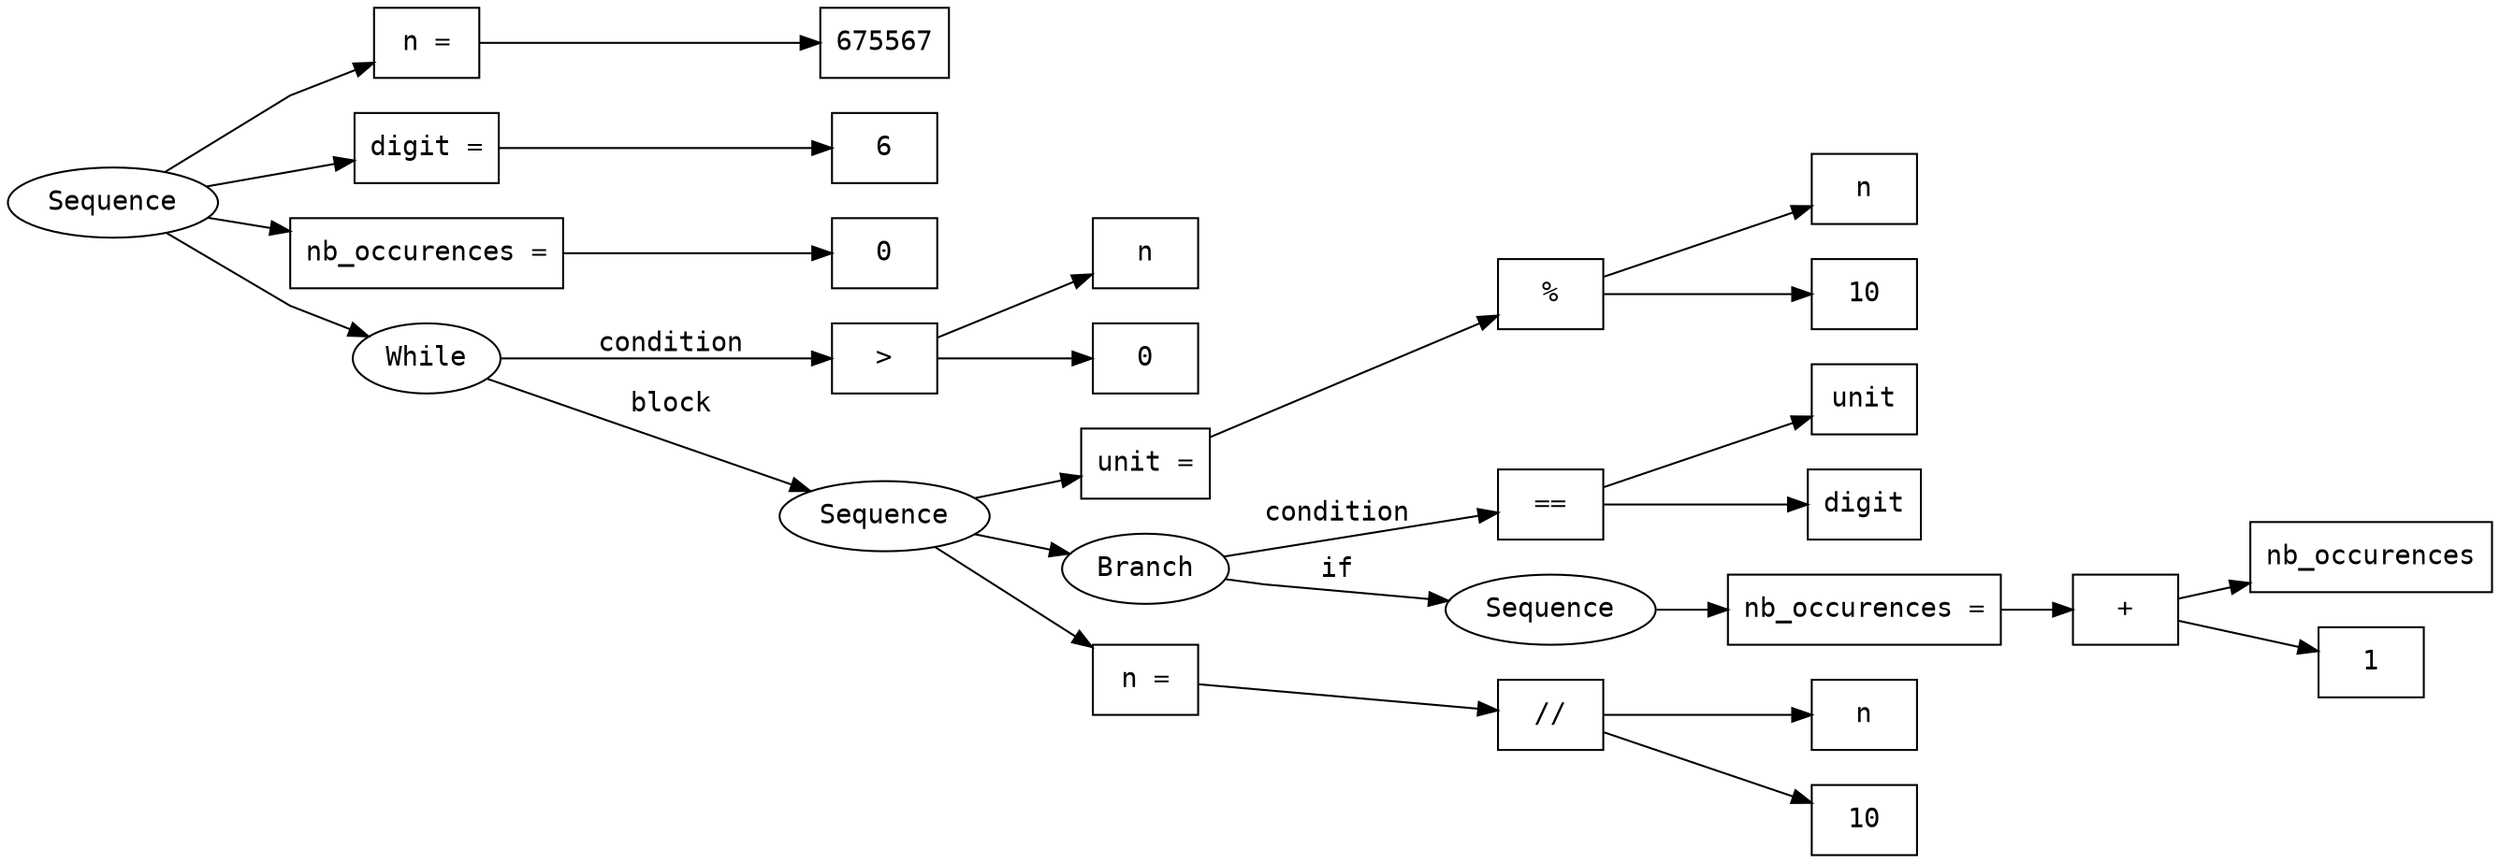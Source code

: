 digraph {
	graph [rankdir=LR splines=polyline]
	node [fontname=monospace]
	edge [fontname=monospace]
	Seq1 [label=Sequence]
	S1 [label="n =" shape=box]
	Element163270783997 [label=675567 shape=box]
	S1 -> Element163270783997
	Seq1 -> S1
	S2 [label="digit =" shape=box]
	Element580802473760 [label=6 shape=box]
	S2 -> Element580802473760
	Seq1 -> S2
	S3 [label="nb_occurences =" shape=box]
	Element798160425717 [label=0 shape=box]
	S3 -> Element798160425717
	Seq1 -> S3
	W4 [label=While]
	Element6769753195 [label=">" shape=box]
	Element176522207030 [label=n shape=box]
	Element6769753195 -> Element176522207030
	Element947523594344 [label=0 shape=box]
	Element6769753195 -> Element947523594344
	W4 -> Element6769753195 [label=condition]
	Seq5 [label=Sequence]
	S5 [label="unit =" shape=box]
	Element587165937385 [label="%" shape=box]
	Element406931325039 [label=n shape=box]
	Element587165937385 -> Element406931325039
	Element860375586278 [label=10 shape=box]
	Element587165937385 -> Element860375586278
	S5 -> Element587165937385
	Seq5 -> S5
	B6 [label=Branch]
	Element501278221606 [label="==" shape=box]
	Element387299463381 [label=unit shape=box]
	Element501278221606 -> Element387299463381
	Element899031061705 [label=digit shape=box]
	Element501278221606 -> Element899031061705
	B6 -> Element501278221606 [label=condition]
	Seq7 [label=Sequence]
	S7 [label="nb_occurences =" shape=box]
	Element21362579518 [label="+" shape=box]
	Element407741976262 [label=nb_occurences shape=box]
	Element21362579518 -> Element407741976262
	Element728763321406 [label=1 shape=box]
	Element21362579518 -> Element728763321406
	S7 -> Element21362579518
	Seq7 -> S7
	B6 -> Seq7 [label=if]
	Seq5 -> B6
	S8 [label="n =" shape=box]
	Element168666812538 [label="//" shape=box]
	Element626643698960 [label=n shape=box]
	Element168666812538 -> Element626643698960
	Element377133123282 [label=10 shape=box]
	Element168666812538 -> Element377133123282
	S8 -> Element168666812538
	Seq5 -> S8
	W4 -> Seq5 [label=block]
	Seq1 -> W4
}
